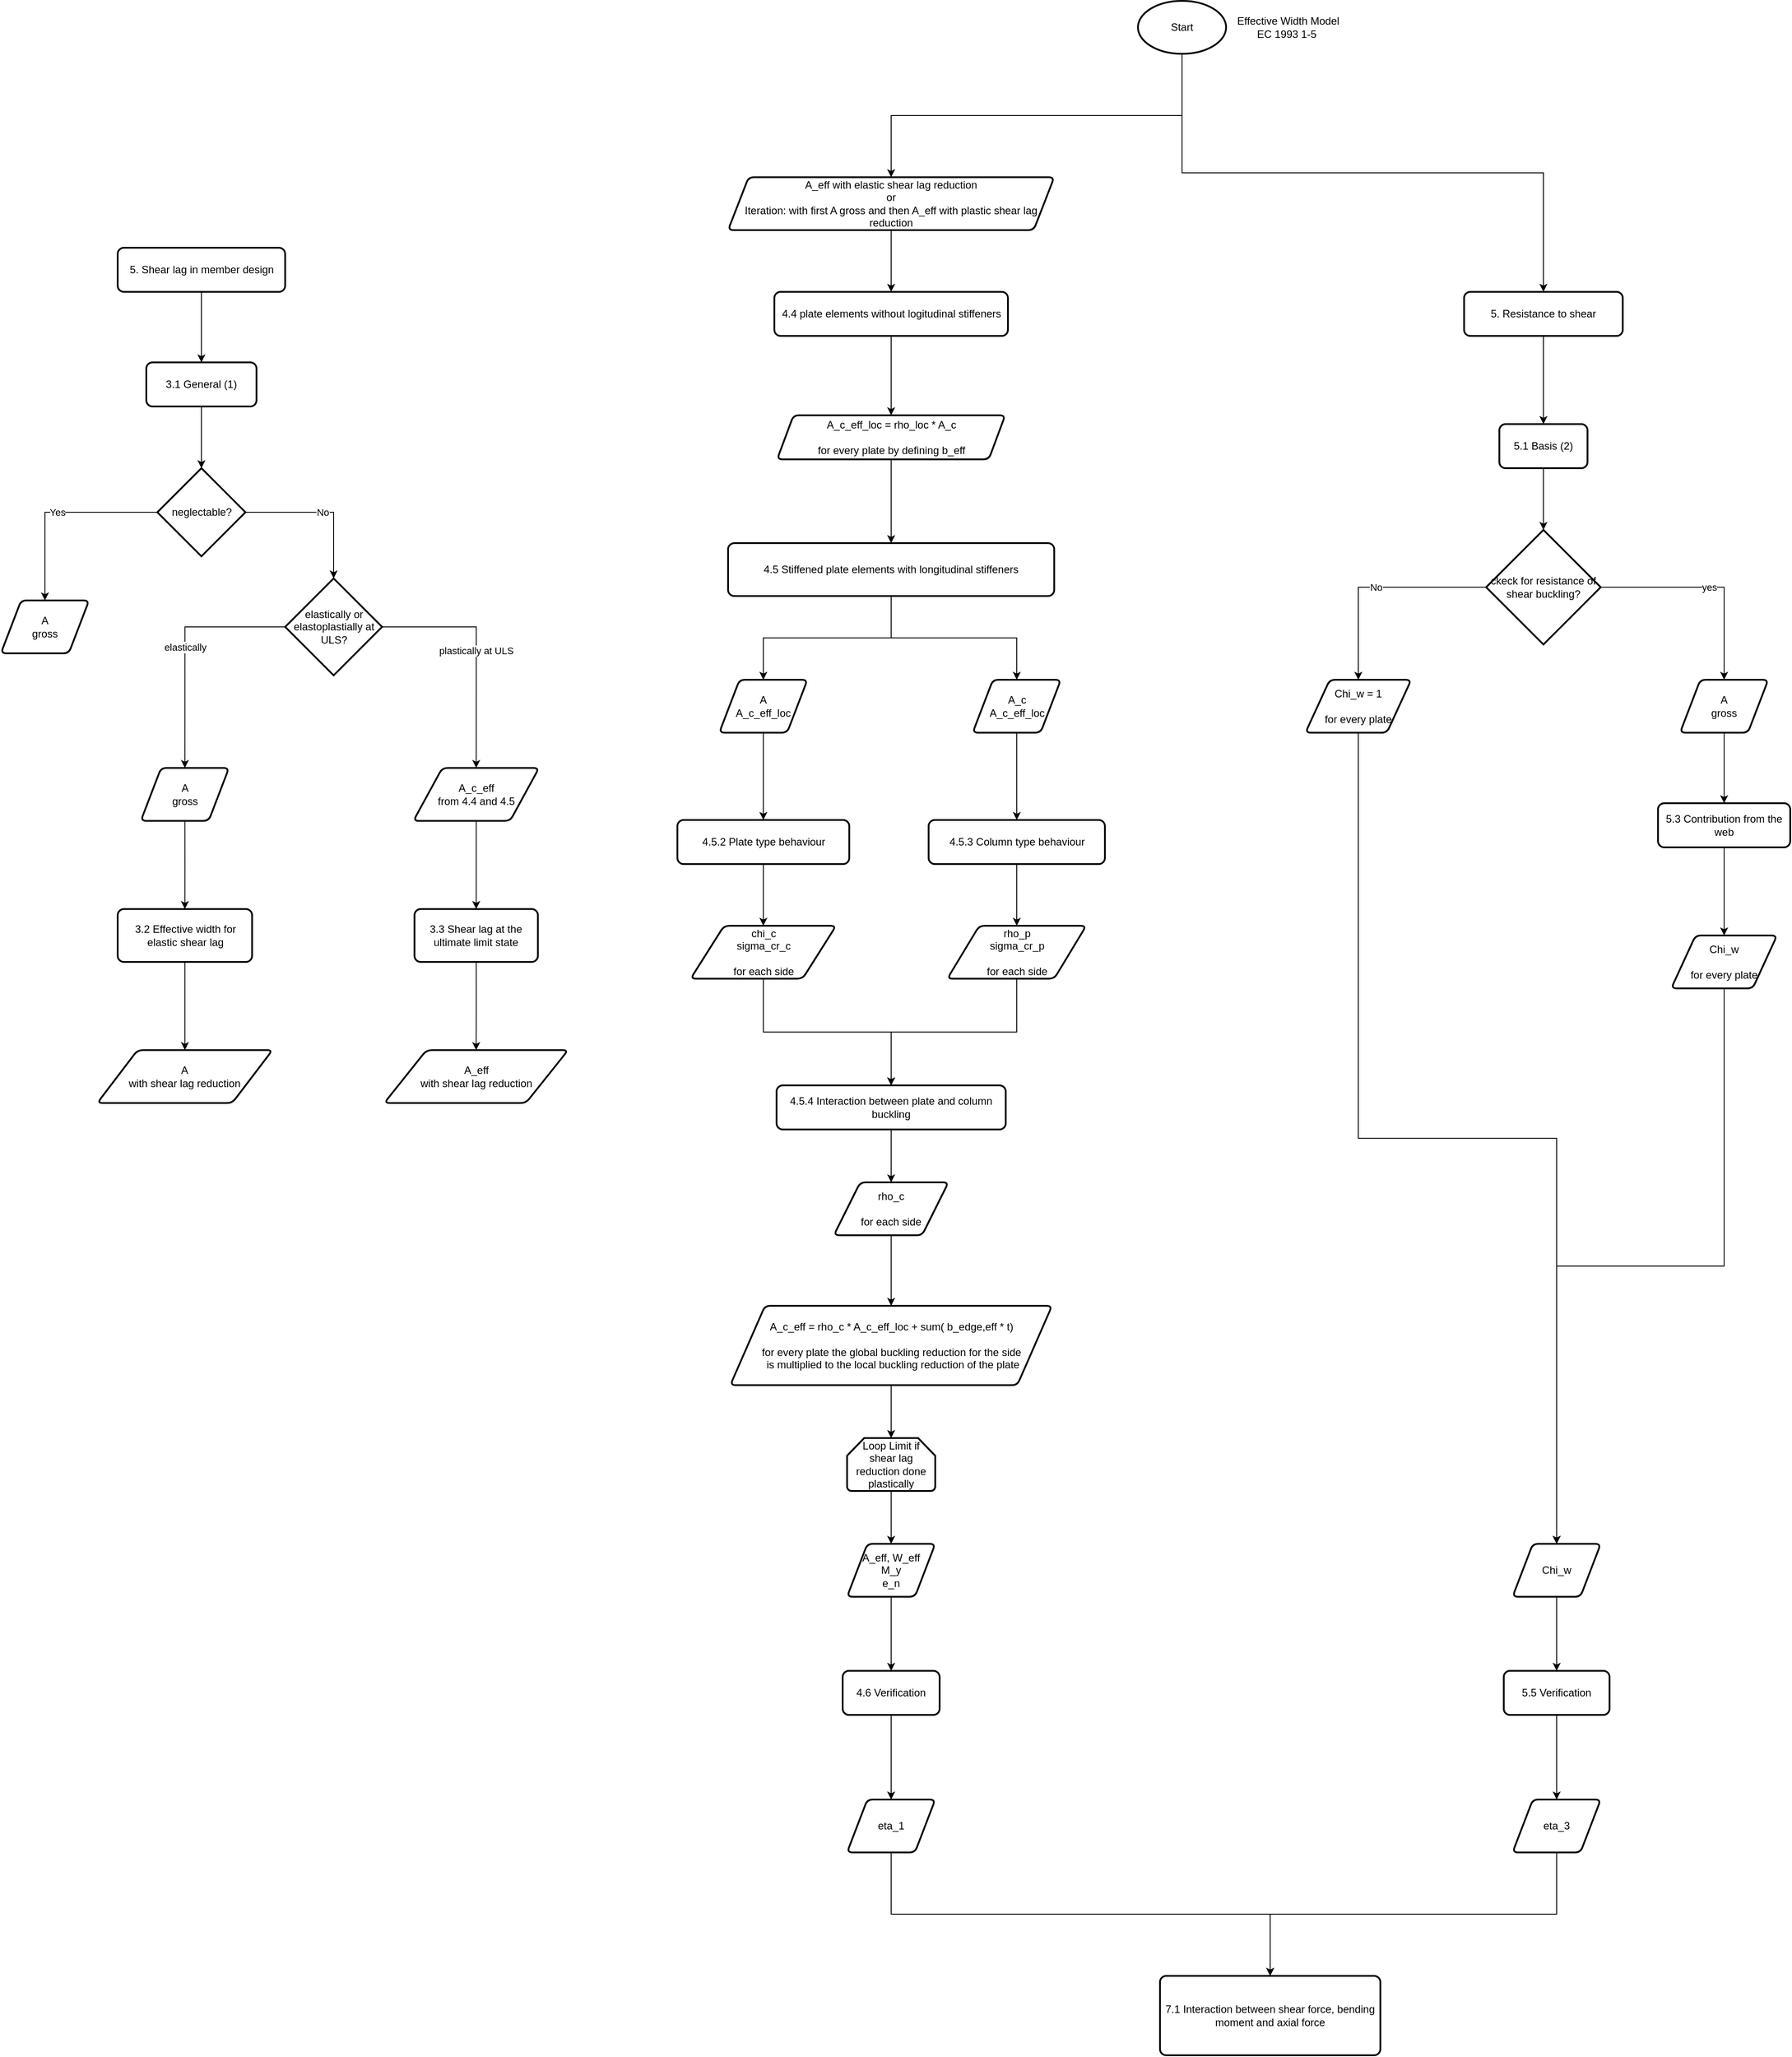 <mxfile version="14.5.1" type="device"><diagram id="C5RBs43oDa-KdzZeNtuy" name="Page-1"><mxGraphModel dx="4647" dy="3495" grid="1" gridSize="10" guides="1" tooltips="1" connect="1" arrows="1" fold="1" page="1" pageScale="1" pageWidth="827" pageHeight="1169" math="0" shadow="0"><root><mxCell id="WIyWlLk6GJQsqaUBKTNV-0"/><mxCell id="WIyWlLk6GJQsqaUBKTNV-1" parent="WIyWlLk6GJQsqaUBKTNV-0"/><mxCell id="ZsqpyxAnJ6y5fITmv-fJ-14" style="edgeStyle=orthogonalEdgeStyle;rounded=0;orthogonalLoop=1;jettySize=auto;html=1;exitX=0.5;exitY=1;exitDx=0;exitDy=0;entryX=0.5;entryY=0;entryDx=0;entryDy=0;" edge="1" parent="WIyWlLk6GJQsqaUBKTNV-1" source="ZsqpyxAnJ6y5fITmv-fJ-0" target="ZsqpyxAnJ6y5fITmv-fJ-13"><mxGeometry relative="1" as="geometry"/></mxCell><mxCell id="ZsqpyxAnJ6y5fITmv-fJ-0" value="4.4 plate elements without logitudinal stiffeners" style="rounded=1;whiteSpace=wrap;html=1;absoluteArcSize=1;arcSize=14;strokeWidth=2;" vertex="1" parent="WIyWlLk6GJQsqaUBKTNV-1"><mxGeometry x="267.5" y="240" width="265" height="50" as="geometry"/></mxCell><mxCell id="ZsqpyxAnJ6y5fITmv-fJ-1" value="Effective Width Model&lt;br&gt;EC 1993 1-5&amp;nbsp;" style="text;html=1;align=center;verticalAlign=middle;resizable=0;points=[];autosize=1;" vertex="1" parent="WIyWlLk6GJQsqaUBKTNV-1"><mxGeometry x="785" y="-75" width="130" height="30" as="geometry"/></mxCell><mxCell id="ZsqpyxAnJ6y5fITmv-fJ-39" style="edgeStyle=orthogonalEdgeStyle;rounded=0;orthogonalLoop=1;jettySize=auto;html=1;exitX=0.5;exitY=1;exitDx=0;exitDy=0;entryX=0.5;entryY=0;entryDx=0;entryDy=0;" edge="1" parent="WIyWlLk6GJQsqaUBKTNV-1" source="ZsqpyxAnJ6y5fITmv-fJ-2" target="ZsqpyxAnJ6y5fITmv-fJ-37"><mxGeometry relative="1" as="geometry"/></mxCell><mxCell id="ZsqpyxAnJ6y5fITmv-fJ-41" style="edgeStyle=orthogonalEdgeStyle;rounded=0;orthogonalLoop=1;jettySize=auto;html=1;exitX=0.5;exitY=1;exitDx=0;exitDy=0;" edge="1" parent="WIyWlLk6GJQsqaUBKTNV-1" source="ZsqpyxAnJ6y5fITmv-fJ-2" target="ZsqpyxAnJ6y5fITmv-fJ-40"><mxGeometry relative="1" as="geometry"/></mxCell><mxCell id="ZsqpyxAnJ6y5fITmv-fJ-2" value="4.5 Stiffened plate elements with longitudinal stiffeners" style="rounded=1;whiteSpace=wrap;html=1;absoluteArcSize=1;arcSize=14;strokeWidth=2;" vertex="1" parent="WIyWlLk6GJQsqaUBKTNV-1"><mxGeometry x="215" y="525" width="370" height="60" as="geometry"/></mxCell><mxCell id="ZsqpyxAnJ6y5fITmv-fJ-11" style="edgeStyle=orthogonalEdgeStyle;rounded=0;orthogonalLoop=1;jettySize=auto;html=1;exitX=0.5;exitY=1;exitDx=0;exitDy=0;exitPerimeter=0;entryX=0.5;entryY=0;entryDx=0;entryDy=0;" edge="1" parent="WIyWlLk6GJQsqaUBKTNV-1" source="ZsqpyxAnJ6y5fITmv-fJ-9" target="ZsqpyxAnJ6y5fITmv-fJ-10"><mxGeometry relative="1" as="geometry"/></mxCell><mxCell id="ZsqpyxAnJ6y5fITmv-fJ-111" style="edgeStyle=orthogonalEdgeStyle;rounded=0;orthogonalLoop=1;jettySize=auto;html=1;exitX=0.5;exitY=1;exitDx=0;exitDy=0;exitPerimeter=0;entryX=0.5;entryY=0;entryDx=0;entryDy=0;" edge="1" parent="WIyWlLk6GJQsqaUBKTNV-1" source="ZsqpyxAnJ6y5fITmv-fJ-9" target="ZsqpyxAnJ6y5fITmv-fJ-78"><mxGeometry relative="1" as="geometry"/></mxCell><mxCell id="ZsqpyxAnJ6y5fITmv-fJ-9" value="Start" style="strokeWidth=2;html=1;shape=mxgraph.flowchart.start_1;whiteSpace=wrap;" vertex="1" parent="WIyWlLk6GJQsqaUBKTNV-1"><mxGeometry x="680" y="-90" width="100" height="60" as="geometry"/></mxCell><mxCell id="ZsqpyxAnJ6y5fITmv-fJ-12" style="edgeStyle=orthogonalEdgeStyle;rounded=0;orthogonalLoop=1;jettySize=auto;html=1;exitX=0.5;exitY=1;exitDx=0;exitDy=0;entryX=0.5;entryY=0;entryDx=0;entryDy=0;" edge="1" parent="WIyWlLk6GJQsqaUBKTNV-1" source="ZsqpyxAnJ6y5fITmv-fJ-10" target="ZsqpyxAnJ6y5fITmv-fJ-0"><mxGeometry relative="1" as="geometry"/></mxCell><mxCell id="ZsqpyxAnJ6y5fITmv-fJ-10" value="A_eff with elastic shear lag reduction&lt;br&gt;or&lt;br&gt;Iteration: with first A gross and then A_eff with plastic shear lag reduction" style="shape=parallelogram;html=1;strokeWidth=2;perimeter=parallelogramPerimeter;whiteSpace=wrap;rounded=1;arcSize=12;size=0.063;" vertex="1" parent="WIyWlLk6GJQsqaUBKTNV-1"><mxGeometry x="215" y="110" width="370" height="60" as="geometry"/></mxCell><mxCell id="ZsqpyxAnJ6y5fITmv-fJ-19" style="edgeStyle=orthogonalEdgeStyle;rounded=0;orthogonalLoop=1;jettySize=auto;html=1;exitX=0.5;exitY=1;exitDx=0;exitDy=0;entryX=0.5;entryY=0;entryDx=0;entryDy=0;" edge="1" parent="WIyWlLk6GJQsqaUBKTNV-1" source="ZsqpyxAnJ6y5fITmv-fJ-13" target="ZsqpyxAnJ6y5fITmv-fJ-2"><mxGeometry relative="1" as="geometry"/></mxCell><mxCell id="ZsqpyxAnJ6y5fITmv-fJ-13" value="A_c_eff_loc = rho_loc * A_c&lt;br&gt;&lt;br&gt;for every plate by defining b_eff" style="shape=parallelogram;html=1;strokeWidth=2;perimeter=parallelogramPerimeter;whiteSpace=wrap;rounded=1;arcSize=12;size=0.072;" vertex="1" parent="WIyWlLk6GJQsqaUBKTNV-1"><mxGeometry x="270.63" y="380" width="258.75" height="50" as="geometry"/></mxCell><mxCell id="ZsqpyxAnJ6y5fITmv-fJ-30" style="edgeStyle=orthogonalEdgeStyle;rounded=0;orthogonalLoop=1;jettySize=auto;html=1;exitX=0.5;exitY=1;exitDx=0;exitDy=0;entryX=0.5;entryY=0;entryDx=0;entryDy=0;" edge="1" parent="WIyWlLk6GJQsqaUBKTNV-1" source="ZsqpyxAnJ6y5fITmv-fJ-15" target="ZsqpyxAnJ6y5fITmv-fJ-25"><mxGeometry relative="1" as="geometry"/></mxCell><mxCell id="ZsqpyxAnJ6y5fITmv-fJ-15" value="4.5.3 Column type behaviour" style="rounded=1;whiteSpace=wrap;html=1;absoluteArcSize=1;arcSize=14;strokeWidth=2;" vertex="1" parent="WIyWlLk6GJQsqaUBKTNV-1"><mxGeometry x="442.5" y="839" width="200" height="50" as="geometry"/></mxCell><mxCell id="ZsqpyxAnJ6y5fITmv-fJ-29" style="edgeStyle=orthogonalEdgeStyle;rounded=0;orthogonalLoop=1;jettySize=auto;html=1;exitX=0.5;exitY=1;exitDx=0;exitDy=0;entryX=0.5;entryY=0;entryDx=0;entryDy=0;" edge="1" parent="WIyWlLk6GJQsqaUBKTNV-1" source="ZsqpyxAnJ6y5fITmv-fJ-16" target="ZsqpyxAnJ6y5fITmv-fJ-24"><mxGeometry relative="1" as="geometry"/></mxCell><mxCell id="ZsqpyxAnJ6y5fITmv-fJ-16" value="4.5.2 Plate type behaviour" style="rounded=1;whiteSpace=wrap;html=1;absoluteArcSize=1;arcSize=14;strokeWidth=2;" vertex="1" parent="WIyWlLk6GJQsqaUBKTNV-1"><mxGeometry x="157.5" y="839" width="195" height="50" as="geometry"/></mxCell><mxCell id="ZsqpyxAnJ6y5fITmv-fJ-33" style="edgeStyle=orthogonalEdgeStyle;rounded=0;orthogonalLoop=1;jettySize=auto;html=1;exitX=0.5;exitY=1;exitDx=0;exitDy=0;entryX=0.5;entryY=0;entryDx=0;entryDy=0;" edge="1" parent="WIyWlLk6GJQsqaUBKTNV-1" source="ZsqpyxAnJ6y5fITmv-fJ-17" target="ZsqpyxAnJ6y5fITmv-fJ-32"><mxGeometry relative="1" as="geometry"/></mxCell><mxCell id="ZsqpyxAnJ6y5fITmv-fJ-17" value="4.5.4 Interaction between plate and column buckling" style="rounded=1;whiteSpace=wrap;html=1;absoluteArcSize=1;arcSize=14;strokeWidth=2;" vertex="1" parent="WIyWlLk6GJQsqaUBKTNV-1"><mxGeometry x="270" y="1140" width="260" height="50" as="geometry"/></mxCell><mxCell id="ZsqpyxAnJ6y5fITmv-fJ-115" style="edgeStyle=orthogonalEdgeStyle;rounded=0;orthogonalLoop=1;jettySize=auto;html=1;exitX=0.5;exitY=1;exitDx=0;exitDy=0;entryX=0.5;entryY=0;entryDx=0;entryDy=0;entryPerimeter=0;" edge="1" parent="WIyWlLk6GJQsqaUBKTNV-1" source="ZsqpyxAnJ6y5fITmv-fJ-18" target="ZsqpyxAnJ6y5fITmv-fJ-112"><mxGeometry relative="1" as="geometry"/></mxCell><mxCell id="ZsqpyxAnJ6y5fITmv-fJ-18" value="A_c_eff = rho_c * A_c_eff_loc + sum( b_edge,eff * t)&lt;br&gt;&lt;br&gt;for every plate the global buckling reduction for the side&lt;br&gt;&amp;nbsp;is multiplied to the local buckling reduction of the plate" style="shape=parallelogram;html=1;strokeWidth=2;perimeter=parallelogramPerimeter;whiteSpace=wrap;rounded=1;arcSize=12;size=0.108;" vertex="1" parent="WIyWlLk6GJQsqaUBKTNV-1"><mxGeometry x="217.5" y="1390" width="365" height="90" as="geometry"/></mxCell><mxCell id="ZsqpyxAnJ6y5fITmv-fJ-26" style="edgeStyle=orthogonalEdgeStyle;rounded=0;orthogonalLoop=1;jettySize=auto;html=1;exitX=0.5;exitY=1;exitDx=0;exitDy=0;" edge="1" parent="WIyWlLk6GJQsqaUBKTNV-1" source="ZsqpyxAnJ6y5fITmv-fJ-24" target="ZsqpyxAnJ6y5fITmv-fJ-17"><mxGeometry relative="1" as="geometry"/></mxCell><mxCell id="ZsqpyxAnJ6y5fITmv-fJ-24" value="chi_c&lt;br&gt;sigma_cr_c&lt;br&gt;&lt;br&gt;for each side" style="shape=parallelogram;html=1;strokeWidth=2;perimeter=parallelogramPerimeter;whiteSpace=wrap;rounded=1;arcSize=12;size=0.23;" vertex="1" parent="WIyWlLk6GJQsqaUBKTNV-1"><mxGeometry x="172.5" y="959" width="165" height="60" as="geometry"/></mxCell><mxCell id="ZsqpyxAnJ6y5fITmv-fJ-28" style="edgeStyle=orthogonalEdgeStyle;rounded=0;orthogonalLoop=1;jettySize=auto;html=1;exitX=0.5;exitY=1;exitDx=0;exitDy=0;" edge="1" parent="WIyWlLk6GJQsqaUBKTNV-1" source="ZsqpyxAnJ6y5fITmv-fJ-25" target="ZsqpyxAnJ6y5fITmv-fJ-17"><mxGeometry relative="1" as="geometry"/></mxCell><mxCell id="ZsqpyxAnJ6y5fITmv-fJ-25" value="rho_p&lt;br&gt;sigma_cr_p&lt;br&gt;&lt;br&gt;for each side" style="shape=parallelogram;html=1;strokeWidth=2;perimeter=parallelogramPerimeter;whiteSpace=wrap;rounded=1;arcSize=12;size=0.23;" vertex="1" parent="WIyWlLk6GJQsqaUBKTNV-1"><mxGeometry x="463.75" y="959" width="157.5" height="60" as="geometry"/></mxCell><mxCell id="ZsqpyxAnJ6y5fITmv-fJ-34" style="edgeStyle=orthogonalEdgeStyle;rounded=0;orthogonalLoop=1;jettySize=auto;html=1;exitX=0.5;exitY=1;exitDx=0;exitDy=0;entryX=0.5;entryY=0;entryDx=0;entryDy=0;" edge="1" parent="WIyWlLk6GJQsqaUBKTNV-1" source="ZsqpyxAnJ6y5fITmv-fJ-32" target="ZsqpyxAnJ6y5fITmv-fJ-18"><mxGeometry relative="1" as="geometry"/></mxCell><mxCell id="ZsqpyxAnJ6y5fITmv-fJ-32" value="rho_c&lt;br&gt;&lt;br&gt;for each side" style="shape=parallelogram;html=1;strokeWidth=2;perimeter=parallelogramPerimeter;whiteSpace=wrap;rounded=1;arcSize=12;size=0.23;" vertex="1" parent="WIyWlLk6GJQsqaUBKTNV-1"><mxGeometry x="335" y="1250" width="130" height="60" as="geometry"/></mxCell><mxCell id="ZsqpyxAnJ6y5fITmv-fJ-38" style="edgeStyle=orthogonalEdgeStyle;rounded=0;orthogonalLoop=1;jettySize=auto;html=1;exitX=0.5;exitY=1;exitDx=0;exitDy=0;entryX=0.5;entryY=0;entryDx=0;entryDy=0;" edge="1" parent="WIyWlLk6GJQsqaUBKTNV-1" source="ZsqpyxAnJ6y5fITmv-fJ-37" target="ZsqpyxAnJ6y5fITmv-fJ-16"><mxGeometry relative="1" as="geometry"/></mxCell><mxCell id="ZsqpyxAnJ6y5fITmv-fJ-37" value="A&lt;br&gt;A_c_eff_loc" style="shape=parallelogram;html=1;strokeWidth=2;perimeter=parallelogramPerimeter;whiteSpace=wrap;rounded=1;arcSize=12;size=0.23;" vertex="1" parent="WIyWlLk6GJQsqaUBKTNV-1"><mxGeometry x="205" y="680" width="100" height="60" as="geometry"/></mxCell><mxCell id="ZsqpyxAnJ6y5fITmv-fJ-42" style="edgeStyle=orthogonalEdgeStyle;rounded=0;orthogonalLoop=1;jettySize=auto;html=1;exitX=0.5;exitY=1;exitDx=0;exitDy=0;" edge="1" parent="WIyWlLk6GJQsqaUBKTNV-1" source="ZsqpyxAnJ6y5fITmv-fJ-40" target="ZsqpyxAnJ6y5fITmv-fJ-15"><mxGeometry relative="1" as="geometry"/></mxCell><mxCell id="ZsqpyxAnJ6y5fITmv-fJ-40" value="A_c&lt;br&gt;A_c_eff_loc" style="shape=parallelogram;html=1;strokeWidth=2;perimeter=parallelogramPerimeter;whiteSpace=wrap;rounded=1;arcSize=12;size=0.23;" vertex="1" parent="WIyWlLk6GJQsqaUBKTNV-1"><mxGeometry x="492.5" y="680" width="100" height="60" as="geometry"/></mxCell><mxCell id="ZsqpyxAnJ6y5fITmv-fJ-59" style="edgeStyle=orthogonalEdgeStyle;rounded=0;orthogonalLoop=1;jettySize=auto;html=1;exitX=0.5;exitY=1;exitDx=0;exitDy=0;entryX=0.5;entryY=0;entryDx=0;entryDy=0;" edge="1" parent="WIyWlLk6GJQsqaUBKTNV-1" source="ZsqpyxAnJ6y5fITmv-fJ-43" target="ZsqpyxAnJ6y5fITmv-fJ-45"><mxGeometry relative="1" as="geometry"/></mxCell><mxCell id="ZsqpyxAnJ6y5fITmv-fJ-43" value="5. Shear lag in member design" style="rounded=1;whiteSpace=wrap;html=1;absoluteArcSize=1;arcSize=14;strokeWidth=2;" vertex="1" parent="WIyWlLk6GJQsqaUBKTNV-1"><mxGeometry x="-477.5" y="190" width="190" height="50" as="geometry"/></mxCell><mxCell id="ZsqpyxAnJ6y5fITmv-fJ-47" style="edgeStyle=orthogonalEdgeStyle;rounded=0;orthogonalLoop=1;jettySize=auto;html=1;exitX=0.5;exitY=1;exitDx=0;exitDy=0;entryX=0.5;entryY=0;entryDx=0;entryDy=0;entryPerimeter=0;" edge="1" parent="WIyWlLk6GJQsqaUBKTNV-1" source="ZsqpyxAnJ6y5fITmv-fJ-45" target="ZsqpyxAnJ6y5fITmv-fJ-46"><mxGeometry relative="1" as="geometry"/></mxCell><mxCell id="ZsqpyxAnJ6y5fITmv-fJ-45" value="3.1 General (1)" style="rounded=1;whiteSpace=wrap;html=1;absoluteArcSize=1;arcSize=14;strokeWidth=2;" vertex="1" parent="WIyWlLk6GJQsqaUBKTNV-1"><mxGeometry x="-445" y="320" width="125" height="50" as="geometry"/></mxCell><mxCell id="ZsqpyxAnJ6y5fITmv-fJ-60" value="Yes" style="edgeStyle=orthogonalEdgeStyle;rounded=0;orthogonalLoop=1;jettySize=auto;html=1;exitX=0;exitY=0.5;exitDx=0;exitDy=0;exitPerimeter=0;entryX=0.5;entryY=0;entryDx=0;entryDy=0;" edge="1" parent="WIyWlLk6GJQsqaUBKTNV-1" source="ZsqpyxAnJ6y5fITmv-fJ-46" target="ZsqpyxAnJ6y5fITmv-fJ-49"><mxGeometry relative="1" as="geometry"/></mxCell><mxCell id="ZsqpyxAnJ6y5fITmv-fJ-66" value="No" style="edgeStyle=orthogonalEdgeStyle;rounded=0;orthogonalLoop=1;jettySize=auto;html=1;exitX=1;exitY=0.5;exitDx=0;exitDy=0;exitPerimeter=0;entryX=0.5;entryY=0;entryDx=0;entryDy=0;entryPerimeter=0;" edge="1" parent="WIyWlLk6GJQsqaUBKTNV-1" source="ZsqpyxAnJ6y5fITmv-fJ-46" target="ZsqpyxAnJ6y5fITmv-fJ-65"><mxGeometry relative="1" as="geometry"/></mxCell><mxCell id="ZsqpyxAnJ6y5fITmv-fJ-46" value="neglectable?" style="strokeWidth=2;html=1;shape=mxgraph.flowchart.decision;whiteSpace=wrap;" vertex="1" parent="WIyWlLk6GJQsqaUBKTNV-1"><mxGeometry x="-432.5" y="440" width="100" height="100" as="geometry"/></mxCell><mxCell id="ZsqpyxAnJ6y5fITmv-fJ-49" value="A&lt;br&gt;gross" style="shape=parallelogram;html=1;strokeWidth=2;perimeter=parallelogramPerimeter;whiteSpace=wrap;rounded=1;arcSize=12;size=0.23;" vertex="1" parent="WIyWlLk6GJQsqaUBKTNV-1"><mxGeometry x="-610" y="590" width="100" height="60" as="geometry"/></mxCell><mxCell id="ZsqpyxAnJ6y5fITmv-fJ-50" value="A_eff&lt;br&gt;with shear lag reduction" style="shape=parallelogram;html=1;strokeWidth=2;perimeter=parallelogramPerimeter;whiteSpace=wrap;rounded=1;arcSize=12;size=0.23;" vertex="1" parent="WIyWlLk6GJQsqaUBKTNV-1"><mxGeometry x="-175.07" y="1100" width="208.63" height="60" as="geometry"/></mxCell><mxCell id="ZsqpyxAnJ6y5fITmv-fJ-58" style="edgeStyle=orthogonalEdgeStyle;rounded=0;orthogonalLoop=1;jettySize=auto;html=1;exitX=0.5;exitY=1;exitDx=0;exitDy=0;" edge="1" parent="WIyWlLk6GJQsqaUBKTNV-1" source="ZsqpyxAnJ6y5fITmv-fJ-52" target="ZsqpyxAnJ6y5fITmv-fJ-50"><mxGeometry relative="1" as="geometry"/></mxCell><mxCell id="ZsqpyxAnJ6y5fITmv-fJ-52" value="3.3 Shear lag at the ultimate limit state" style="rounded=1;whiteSpace=wrap;html=1;absoluteArcSize=1;arcSize=14;strokeWidth=2;" vertex="1" parent="WIyWlLk6GJQsqaUBKTNV-1"><mxGeometry x="-140.75" y="940" width="140" height="60" as="geometry"/></mxCell><mxCell id="ZsqpyxAnJ6y5fITmv-fJ-56" style="edgeStyle=orthogonalEdgeStyle;rounded=0;orthogonalLoop=1;jettySize=auto;html=1;exitX=0.5;exitY=1;exitDx=0;exitDy=0;entryX=0.5;entryY=0;entryDx=0;entryDy=0;" edge="1" parent="WIyWlLk6GJQsqaUBKTNV-1" source="ZsqpyxAnJ6y5fITmv-fJ-54" target="ZsqpyxAnJ6y5fITmv-fJ-52"><mxGeometry relative="1" as="geometry"/></mxCell><mxCell id="ZsqpyxAnJ6y5fITmv-fJ-54" value="A_c_eff&lt;br&gt;from 4.4 and 4.5" style="shape=parallelogram;html=1;strokeWidth=2;perimeter=parallelogramPerimeter;whiteSpace=wrap;rounded=1;arcSize=12;size=0.23;" vertex="1" parent="WIyWlLk6GJQsqaUBKTNV-1"><mxGeometry x="-142" y="780" width="142.5" height="60" as="geometry"/></mxCell><mxCell id="ZsqpyxAnJ6y5fITmv-fJ-68" value="plastically at ULS" style="edgeStyle=orthogonalEdgeStyle;rounded=0;orthogonalLoop=1;jettySize=auto;html=1;exitX=1;exitY=0.5;exitDx=0;exitDy=0;exitPerimeter=0;entryX=0.5;entryY=0;entryDx=0;entryDy=0;" edge="1" parent="WIyWlLk6GJQsqaUBKTNV-1" source="ZsqpyxAnJ6y5fITmv-fJ-65" target="ZsqpyxAnJ6y5fITmv-fJ-54"><mxGeometry relative="1" as="geometry"/></mxCell><mxCell id="ZsqpyxAnJ6y5fITmv-fJ-70" value="elastically" style="edgeStyle=orthogonalEdgeStyle;rounded=0;orthogonalLoop=1;jettySize=auto;html=1;exitX=0;exitY=0.5;exitDx=0;exitDy=0;exitPerimeter=0;entryX=0.5;entryY=0;entryDx=0;entryDy=0;" edge="1" parent="WIyWlLk6GJQsqaUBKTNV-1" source="ZsqpyxAnJ6y5fITmv-fJ-65" target="ZsqpyxAnJ6y5fITmv-fJ-69"><mxGeometry relative="1" as="geometry"/></mxCell><mxCell id="ZsqpyxAnJ6y5fITmv-fJ-65" value="elastically or elastoplastially at ULS?" style="strokeWidth=2;html=1;shape=mxgraph.flowchart.decision;whiteSpace=wrap;" vertex="1" parent="WIyWlLk6GJQsqaUBKTNV-1"><mxGeometry x="-287.5" y="565" width="110" height="110" as="geometry"/></mxCell><mxCell id="ZsqpyxAnJ6y5fITmv-fJ-74" style="edgeStyle=orthogonalEdgeStyle;rounded=0;orthogonalLoop=1;jettySize=auto;html=1;exitX=0.5;exitY=1;exitDx=0;exitDy=0;" edge="1" parent="WIyWlLk6GJQsqaUBKTNV-1" source="ZsqpyxAnJ6y5fITmv-fJ-69" target="ZsqpyxAnJ6y5fITmv-fJ-73"><mxGeometry relative="1" as="geometry"/></mxCell><mxCell id="ZsqpyxAnJ6y5fITmv-fJ-69" value="A&lt;br&gt;gross" style="shape=parallelogram;html=1;strokeWidth=2;perimeter=parallelogramPerimeter;whiteSpace=wrap;rounded=1;arcSize=12;size=0.23;" vertex="1" parent="WIyWlLk6GJQsqaUBKTNV-1"><mxGeometry x="-451.25" y="780" width="100" height="60" as="geometry"/></mxCell><mxCell id="ZsqpyxAnJ6y5fITmv-fJ-77" style="edgeStyle=orthogonalEdgeStyle;rounded=0;orthogonalLoop=1;jettySize=auto;html=1;exitX=0.5;exitY=1;exitDx=0;exitDy=0;entryX=0.5;entryY=0;entryDx=0;entryDy=0;" edge="1" parent="WIyWlLk6GJQsqaUBKTNV-1" source="ZsqpyxAnJ6y5fITmv-fJ-73" target="ZsqpyxAnJ6y5fITmv-fJ-76"><mxGeometry relative="1" as="geometry"/></mxCell><mxCell id="ZsqpyxAnJ6y5fITmv-fJ-73" value="3.2 Effective width for elastic shear lag" style="rounded=1;whiteSpace=wrap;html=1;absoluteArcSize=1;arcSize=14;strokeWidth=2;" vertex="1" parent="WIyWlLk6GJQsqaUBKTNV-1"><mxGeometry x="-477.5" y="940" width="152.5" height="60" as="geometry"/></mxCell><mxCell id="ZsqpyxAnJ6y5fITmv-fJ-76" value="A&lt;br&gt;with shear lag reduction" style="shape=parallelogram;html=1;strokeWidth=2;perimeter=parallelogramPerimeter;whiteSpace=wrap;rounded=1;arcSize=12;size=0.23;" vertex="1" parent="WIyWlLk6GJQsqaUBKTNV-1"><mxGeometry x="-500.62" y="1100" width="198.75" height="60" as="geometry"/></mxCell><mxCell id="ZsqpyxAnJ6y5fITmv-fJ-80" style="edgeStyle=orthogonalEdgeStyle;rounded=0;orthogonalLoop=1;jettySize=auto;html=1;exitX=0.5;exitY=1;exitDx=0;exitDy=0;" edge="1" parent="WIyWlLk6GJQsqaUBKTNV-1" source="ZsqpyxAnJ6y5fITmv-fJ-78" target="ZsqpyxAnJ6y5fITmv-fJ-79"><mxGeometry relative="1" as="geometry"/></mxCell><mxCell id="ZsqpyxAnJ6y5fITmv-fJ-78" value="5. Resistance to shear" style="rounded=1;whiteSpace=wrap;html=1;absoluteArcSize=1;arcSize=14;strokeWidth=2;" vertex="1" parent="WIyWlLk6GJQsqaUBKTNV-1"><mxGeometry x="1050" y="240" width="180" height="50" as="geometry"/></mxCell><mxCell id="ZsqpyxAnJ6y5fITmv-fJ-86" style="edgeStyle=orthogonalEdgeStyle;rounded=0;orthogonalLoop=1;jettySize=auto;html=1;exitX=0.5;exitY=1;exitDx=0;exitDy=0;entryX=0.5;entryY=0;entryDx=0;entryDy=0;entryPerimeter=0;" edge="1" parent="WIyWlLk6GJQsqaUBKTNV-1" source="ZsqpyxAnJ6y5fITmv-fJ-79" target="ZsqpyxAnJ6y5fITmv-fJ-81"><mxGeometry relative="1" as="geometry"/></mxCell><mxCell id="ZsqpyxAnJ6y5fITmv-fJ-79" value="5.1 Basis (2)" style="rounded=1;whiteSpace=wrap;html=1;absoluteArcSize=1;arcSize=14;strokeWidth=2;" vertex="1" parent="WIyWlLk6GJQsqaUBKTNV-1"><mxGeometry x="1090" y="390" width="100" height="50" as="geometry"/></mxCell><mxCell id="ZsqpyxAnJ6y5fITmv-fJ-87" value="No" style="edgeStyle=orthogonalEdgeStyle;rounded=0;orthogonalLoop=1;jettySize=auto;html=1;exitX=0;exitY=0.5;exitDx=0;exitDy=0;exitPerimeter=0;entryX=0.5;entryY=0;entryDx=0;entryDy=0;" edge="1" parent="WIyWlLk6GJQsqaUBKTNV-1" source="ZsqpyxAnJ6y5fITmv-fJ-81" target="ZsqpyxAnJ6y5fITmv-fJ-85"><mxGeometry relative="1" as="geometry"/></mxCell><mxCell id="ZsqpyxAnJ6y5fITmv-fJ-89" value="yes" style="edgeStyle=orthogonalEdgeStyle;rounded=0;orthogonalLoop=1;jettySize=auto;html=1;exitX=1;exitY=0.5;exitDx=0;exitDy=0;exitPerimeter=0;" edge="1" parent="WIyWlLk6GJQsqaUBKTNV-1" source="ZsqpyxAnJ6y5fITmv-fJ-81" target="ZsqpyxAnJ6y5fITmv-fJ-88"><mxGeometry relative="1" as="geometry"/></mxCell><mxCell id="ZsqpyxAnJ6y5fITmv-fJ-81" value="ckeck for resistance of shear buckling?" style="strokeWidth=2;html=1;shape=mxgraph.flowchart.decision;whiteSpace=wrap;" vertex="1" parent="WIyWlLk6GJQsqaUBKTNV-1"><mxGeometry x="1075" y="510" width="130" height="130" as="geometry"/></mxCell><mxCell id="ZsqpyxAnJ6y5fITmv-fJ-93" style="edgeStyle=orthogonalEdgeStyle;rounded=0;orthogonalLoop=1;jettySize=auto;html=1;exitX=0.5;exitY=1;exitDx=0;exitDy=0;entryX=0.5;entryY=0;entryDx=0;entryDy=0;" edge="1" parent="WIyWlLk6GJQsqaUBKTNV-1" source="ZsqpyxAnJ6y5fITmv-fJ-82" target="ZsqpyxAnJ6y5fITmv-fJ-92"><mxGeometry relative="1" as="geometry"/></mxCell><mxCell id="ZsqpyxAnJ6y5fITmv-fJ-82" value="5.3 Contribution from the web" style="rounded=1;whiteSpace=wrap;html=1;absoluteArcSize=1;arcSize=14;strokeWidth=2;" vertex="1" parent="WIyWlLk6GJQsqaUBKTNV-1"><mxGeometry x="1270" y="820" width="150" height="50" as="geometry"/></mxCell><mxCell id="ZsqpyxAnJ6y5fITmv-fJ-100" style="edgeStyle=orthogonalEdgeStyle;rounded=0;orthogonalLoop=1;jettySize=auto;html=1;exitX=0.5;exitY=1;exitDx=0;exitDy=0;" edge="1" parent="WIyWlLk6GJQsqaUBKTNV-1" source="ZsqpyxAnJ6y5fITmv-fJ-85" target="ZsqpyxAnJ6y5fITmv-fJ-101"><mxGeometry relative="1" as="geometry"><mxPoint x="1140" y="1190" as="targetPoint"/></mxGeometry></mxCell><mxCell id="ZsqpyxAnJ6y5fITmv-fJ-85" value="Chi_w = 1&lt;br&gt;&lt;br&gt;for every plate" style="shape=parallelogram;html=1;strokeWidth=2;perimeter=parallelogramPerimeter;whiteSpace=wrap;rounded=1;arcSize=12;size=0.23;" vertex="1" parent="WIyWlLk6GJQsqaUBKTNV-1"><mxGeometry x="870" y="680" width="120" height="60" as="geometry"/></mxCell><mxCell id="ZsqpyxAnJ6y5fITmv-fJ-90" style="edgeStyle=orthogonalEdgeStyle;rounded=0;orthogonalLoop=1;jettySize=auto;html=1;exitX=0.5;exitY=1;exitDx=0;exitDy=0;" edge="1" parent="WIyWlLk6GJQsqaUBKTNV-1" source="ZsqpyxAnJ6y5fITmv-fJ-88" target="ZsqpyxAnJ6y5fITmv-fJ-82"><mxGeometry relative="1" as="geometry"/></mxCell><mxCell id="ZsqpyxAnJ6y5fITmv-fJ-88" value="A&lt;br&gt;gross" style="shape=parallelogram;html=1;strokeWidth=2;perimeter=parallelogramPerimeter;whiteSpace=wrap;rounded=1;arcSize=12;size=0.23;" vertex="1" parent="WIyWlLk6GJQsqaUBKTNV-1"><mxGeometry x="1295" y="680" width="100" height="60" as="geometry"/></mxCell><mxCell id="ZsqpyxAnJ6y5fITmv-fJ-102" style="edgeStyle=orthogonalEdgeStyle;rounded=0;orthogonalLoop=1;jettySize=auto;html=1;exitX=0.5;exitY=1;exitDx=0;exitDy=0;entryX=0.5;entryY=0;entryDx=0;entryDy=0;" edge="1" parent="WIyWlLk6GJQsqaUBKTNV-1" source="ZsqpyxAnJ6y5fITmv-fJ-92" target="ZsqpyxAnJ6y5fITmv-fJ-101"><mxGeometry relative="1" as="geometry"/></mxCell><mxCell id="ZsqpyxAnJ6y5fITmv-fJ-92" value="Chi_w&lt;br&gt;&lt;br&gt;for every plate" style="shape=parallelogram;html=1;strokeWidth=2;perimeter=parallelogramPerimeter;whiteSpace=wrap;rounded=1;arcSize=12;size=0.23;" vertex="1" parent="WIyWlLk6GJQsqaUBKTNV-1"><mxGeometry x="1285" y="970" width="120" height="60" as="geometry"/></mxCell><mxCell id="ZsqpyxAnJ6y5fITmv-fJ-98" style="edgeStyle=orthogonalEdgeStyle;rounded=0;orthogonalLoop=1;jettySize=auto;html=1;" edge="1" parent="WIyWlLk6GJQsqaUBKTNV-1" source="ZsqpyxAnJ6y5fITmv-fJ-94" target="ZsqpyxAnJ6y5fITmv-fJ-99"><mxGeometry relative="1" as="geometry"><mxPoint x="400" y="1980" as="targetPoint"/></mxGeometry></mxCell><mxCell id="ZsqpyxAnJ6y5fITmv-fJ-94" value="4.6 Verification" style="rounded=1;whiteSpace=wrap;html=1;absoluteArcSize=1;arcSize=14;strokeWidth=2;" vertex="1" parent="WIyWlLk6GJQsqaUBKTNV-1"><mxGeometry x="345" y="1804" width="110" height="50" as="geometry"/></mxCell><mxCell id="ZsqpyxAnJ6y5fITmv-fJ-97" style="edgeStyle=orthogonalEdgeStyle;rounded=0;orthogonalLoop=1;jettySize=auto;html=1;exitX=0.5;exitY=1;exitDx=0;exitDy=0;entryX=0.5;entryY=0;entryDx=0;entryDy=0;" edge="1" parent="WIyWlLk6GJQsqaUBKTNV-1" source="ZsqpyxAnJ6y5fITmv-fJ-96" target="ZsqpyxAnJ6y5fITmv-fJ-94"><mxGeometry relative="1" as="geometry"/></mxCell><mxCell id="ZsqpyxAnJ6y5fITmv-fJ-96" value="A_eff, W_eff&lt;br&gt;M_y&lt;br&gt;e_n" style="shape=parallelogram;html=1;strokeWidth=2;perimeter=parallelogramPerimeter;whiteSpace=wrap;rounded=1;arcSize=12;size=0.23;" vertex="1" parent="WIyWlLk6GJQsqaUBKTNV-1"><mxGeometry x="350" y="1660" width="100" height="60" as="geometry"/></mxCell><mxCell id="ZsqpyxAnJ6y5fITmv-fJ-107" style="edgeStyle=orthogonalEdgeStyle;rounded=0;orthogonalLoop=1;jettySize=auto;html=1;exitX=0.5;exitY=1;exitDx=0;exitDy=0;" edge="1" parent="WIyWlLk6GJQsqaUBKTNV-1" source="ZsqpyxAnJ6y5fITmv-fJ-99" target="ZsqpyxAnJ6y5fITmv-fJ-109"><mxGeometry relative="1" as="geometry"><mxPoint x="805" y="2190" as="targetPoint"/></mxGeometry></mxCell><mxCell id="ZsqpyxAnJ6y5fITmv-fJ-99" value="eta_1" style="shape=parallelogram;html=1;strokeWidth=2;perimeter=parallelogramPerimeter;whiteSpace=wrap;rounded=1;arcSize=12;size=0.23;" vertex="1" parent="WIyWlLk6GJQsqaUBKTNV-1"><mxGeometry x="350" y="1950" width="100" height="60" as="geometry"/></mxCell><mxCell id="ZsqpyxAnJ6y5fITmv-fJ-104" style="edgeStyle=orthogonalEdgeStyle;rounded=0;orthogonalLoop=1;jettySize=auto;html=1;exitX=0.5;exitY=1;exitDx=0;exitDy=0;" edge="1" parent="WIyWlLk6GJQsqaUBKTNV-1" source="ZsqpyxAnJ6y5fITmv-fJ-101" target="ZsqpyxAnJ6y5fITmv-fJ-103"><mxGeometry relative="1" as="geometry"/></mxCell><mxCell id="ZsqpyxAnJ6y5fITmv-fJ-101" value="Chi_w" style="shape=parallelogram;html=1;strokeWidth=2;perimeter=parallelogramPerimeter;whiteSpace=wrap;rounded=1;arcSize=12;size=0.23;" vertex="1" parent="WIyWlLk6GJQsqaUBKTNV-1"><mxGeometry x="1105" y="1660" width="100" height="60" as="geometry"/></mxCell><mxCell id="ZsqpyxAnJ6y5fITmv-fJ-105" style="edgeStyle=orthogonalEdgeStyle;rounded=0;orthogonalLoop=1;jettySize=auto;html=1;exitX=0.5;exitY=1;exitDx=0;exitDy=0;" edge="1" parent="WIyWlLk6GJQsqaUBKTNV-1" source="ZsqpyxAnJ6y5fITmv-fJ-103" target="ZsqpyxAnJ6y5fITmv-fJ-106"><mxGeometry relative="1" as="geometry"><mxPoint x="1155.588" y="1950" as="targetPoint"/></mxGeometry></mxCell><mxCell id="ZsqpyxAnJ6y5fITmv-fJ-103" value="5.5 Verification" style="rounded=1;whiteSpace=wrap;html=1;absoluteArcSize=1;arcSize=14;strokeWidth=2;" vertex="1" parent="WIyWlLk6GJQsqaUBKTNV-1"><mxGeometry x="1095" y="1804" width="120" height="50" as="geometry"/></mxCell><mxCell id="ZsqpyxAnJ6y5fITmv-fJ-110" style="edgeStyle=orthogonalEdgeStyle;rounded=0;orthogonalLoop=1;jettySize=auto;html=1;exitX=0.5;exitY=1;exitDx=0;exitDy=0;entryX=0.5;entryY=0;entryDx=0;entryDy=0;" edge="1" parent="WIyWlLk6GJQsqaUBKTNV-1" source="ZsqpyxAnJ6y5fITmv-fJ-106" target="ZsqpyxAnJ6y5fITmv-fJ-109"><mxGeometry relative="1" as="geometry"/></mxCell><mxCell id="ZsqpyxAnJ6y5fITmv-fJ-106" value="eta_3" style="shape=parallelogram;html=1;strokeWidth=2;perimeter=parallelogramPerimeter;whiteSpace=wrap;rounded=1;arcSize=12;size=0.23;" vertex="1" parent="WIyWlLk6GJQsqaUBKTNV-1"><mxGeometry x="1104.998" y="1950" width="100" height="60" as="geometry"/></mxCell><mxCell id="ZsqpyxAnJ6y5fITmv-fJ-109" value="7.1 Interaction between shear force, bending moment and axial force" style="rounded=1;whiteSpace=wrap;html=1;absoluteArcSize=1;arcSize=14;strokeWidth=2;" vertex="1" parent="WIyWlLk6GJQsqaUBKTNV-1"><mxGeometry x="705" y="2150" width="250" height="90" as="geometry"/></mxCell><mxCell id="ZsqpyxAnJ6y5fITmv-fJ-116" style="edgeStyle=orthogonalEdgeStyle;rounded=0;orthogonalLoop=1;jettySize=auto;html=1;exitX=0.5;exitY=1;exitDx=0;exitDy=0;exitPerimeter=0;entryX=0.5;entryY=0;entryDx=0;entryDy=0;" edge="1" parent="WIyWlLk6GJQsqaUBKTNV-1" source="ZsqpyxAnJ6y5fITmv-fJ-112" target="ZsqpyxAnJ6y5fITmv-fJ-96"><mxGeometry relative="1" as="geometry"/></mxCell><mxCell id="ZsqpyxAnJ6y5fITmv-fJ-112" value="Loop Limit if shear lag reduction done plastically" style="strokeWidth=2;html=1;shape=mxgraph.flowchart.loop_limit;whiteSpace=wrap;" vertex="1" parent="WIyWlLk6GJQsqaUBKTNV-1"><mxGeometry x="350" y="1540" width="100" height="60" as="geometry"/></mxCell></root></mxGraphModel></diagram></mxfile>